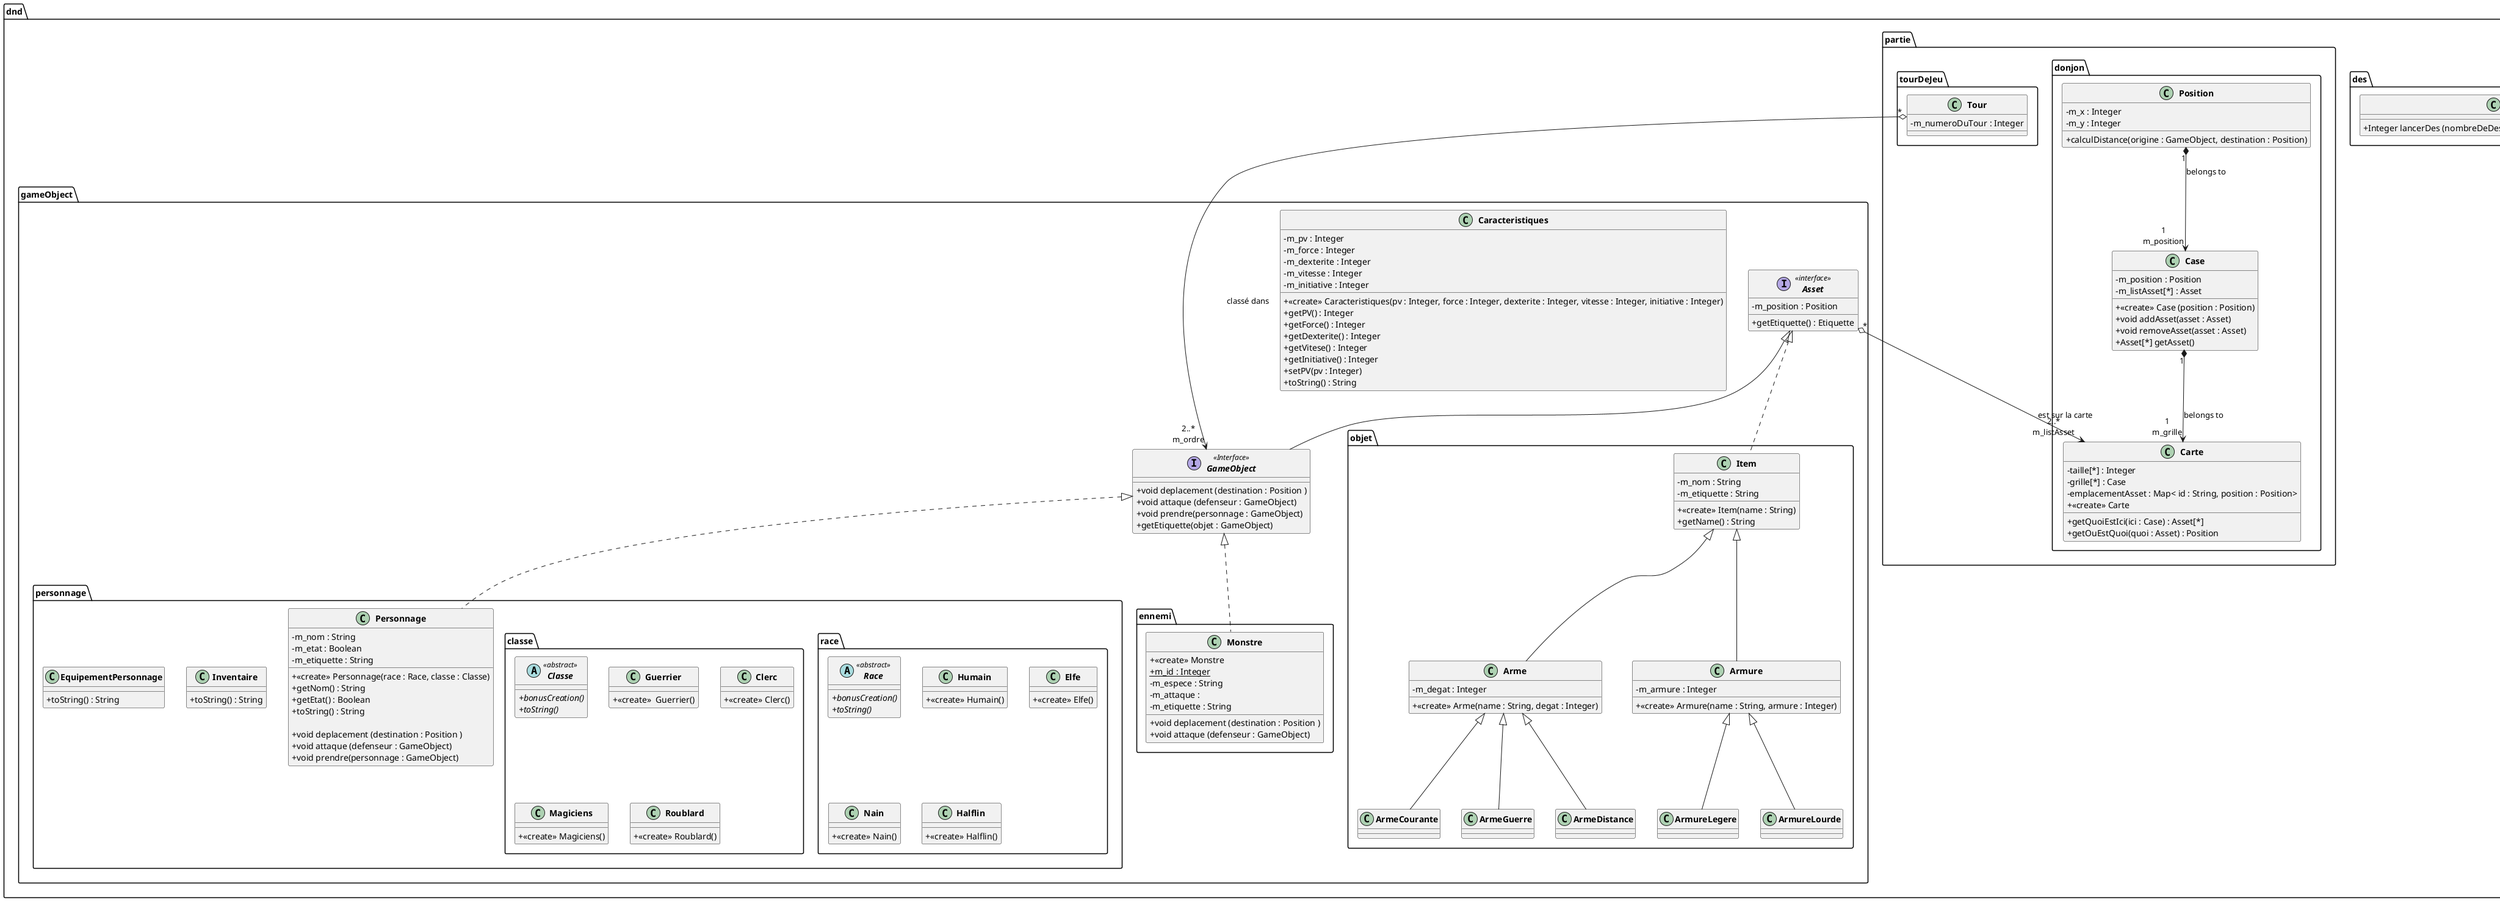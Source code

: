 @startuml

skinparam classAttributeIconSize 0
skinparam classFontStyle Bold
skinparam style strictuml hide empty members
'skinparam linetype ortho

'dnd/
'   des/
'   partie/
'       tourDeJeu/
'       donjon/
'   gameObject/
'       personnage/
'           race/
'           classe/
'       ennemi/
'       objet/


class Main
{

}

package dnd
{
    package des
    {
        class Des
        {
            +Integer lancerDes (nombreDeDes : Integer, nombreDeFace : Integer)
        }
    }

    package partie
    {
        package tourDeJeu
        {
            class Tour
            {
                -m_numeroDuTour : Integer
                '-m_ordre : [*] 'contient les monstres et personnages dans l'ordre de leur initiative
                ' methode déroulement du tour : appel des gameObject dans l'ordre d'initiative
                'methode qui enleve un monstre ou personnage mort de m_ordre
            }

        }

        package donjon
        {
            class Carte
            {
                -taille[*] : Integer
                -grille[*] : Case
                'grille est un tableau à 2 dimensions de case, grille[x][y] = case1; case1.m_x=x; case1.m_y=y
                -emplacementAsset : Map< id : String, position : Position>
                +<<create>> Carte
                ' un choix de carte par défaut
                ' instancie     taille de la carte et les cases
                '               position des obstacle
                '               creer les monstre
                '               positionne monstre et personnage
                '               positionne equipement
                '               phrases de contexte
                + getQuoiEstIci(ici : Case) : Asset[*]
                ' en arg: grille[case.m_position.m_x][case.m_position.m_y]
                ' on trouve la case qui correpsond a position1 avec : Case cs1 = getCase(position1); Puis on fait cs1.addAsset(), cs1.removeAsset()
                + getOuEstQuoi(quoi : Asset) : Position
                'vers emplacementAsset

            }

            class Case
            {
                -m_position : Position
                -m_listAsset[*] : Asset
                +<<create>> Case (position : Position)
                +void addAsset(asset : Asset)
                +void removeAsset(asset : Asset)
                +Asset[*] getAsset()
            }

            class Position
            {
                -m_x : Integer
                -m_y : Integer
                +calculDistance(origine : GameObject, destination : Position)
            }
        }
    }

    package gameObject
    {
        package personnage
        {
            package race
            {
                abstract class Race <<abstract>>
                {
                    +{abstract} bonusCreation()
                    +{abstract} toString()
                }

                class Humain
                {
                    +<<create>> Humain()
                }

                class Elfe
                {
                    +<<create>> Elfe()
                }

                class Nain
                {
                    +<<create>> Nain()
                }

                class Halflin
                {
                    +<<create>> Halflin()
                }
            }

            package classe
            {
                abstract class Classe <<abstract>>
                {
                    +{abstract} bonusCreation()
                    +{abstract} toString()
                }

                class Guerrier
                {
                    +<<create>>  Guerrier()
                }

                class Clerc
                {
                    +<<create>> Clerc()
                }

                class Magiciens
                {
                    +<<create>> Magiciens()
                }

                class Roublard
                {
                    +<<create>> Roublard()
                }
            }

            class Personnage implements  dnd.gameObject.GameObject
            {
                +<<create>> Personnage(race : Race, classe : Classe)
                - m_nom : String
                - m_etat : Boolean
                - m_etiquette : String
                ' Race : mettre une composition
                ' Classe : mettre une composition
                ' Inventaire d'équipements : mettre une composition
                ' Équipements : mettre une composition
                + getNom() : String
                + getEtat() : Boolean
                + toString() : String

                +void deplacement (destination : Position )
                +void attaque (defenseur : GameObject)
                +void prendre(personnage : GameObject)
            }

            class Inventaire
            {
                + toString() : String
            }

            class EquipementPersonnage
            {
                + toString() : String
            }
        }

        package ennemi
        {
            class Monstre implements dnd.gameObject.GameObject
            {
                +<<create>> Monstre
                + {static} m_id : Integer
                - m_espece : String
                - m_attaque :
                - m_etiquette : String
                ' Objet caractérisitique

                ' Faire une énumeration des especes pour acceder à leurs caractéristique
                +void deplacement (destination : Position )
                +void attaque (defenseur : GameObject)
            }
        }

        package objet
        {
            class Item implements dnd.gameObject.Asset
            {
                - m_nom : String
                - m_etiquette : String
                + <<create>> Item(name : String)
                + getName() : String
            }

            class Arme extends Item
            {
                - m_degat : Integer
                + <<create>> Arme(name : String, degat : Integer)
            }

            class Armure extends Item
            {
                - m_armure : Integer
                + <<create>> Armure(name : String, armure : Integer)
            }

            class ArmeCourante extends Arme
            {

            }

            class ArmeGuerre extends Arme
            {

            }

            class ArmeDistance extends Arme
            {

            }

            class ArmureLegere extends Armure
            {

            }

            class ArmureLourde extends Armure
            {

            }
        }

        interface Asset <<interface>>
        {
            -m_position : Position


            +getEtiquette() : Etiquette
        }

        interface GameObject <<Interface>> implements dnd.gameObject.Asset
        {
            +void deplacement (destination : Position )
            +void attaque (defenseur : GameObject)
            +void prendre(personnage : GameObject)
            +getEtiquette(objet : GameObject)
        }

        class Caracteristiques
        {
            ' Membres de la classe
            - m_pv : Integer
            - m_force : Integer
            - m_dexterite : Integer
            - m_vitesse : Integer
            - m_initiative : Integer
            ' Ctor
            + <<create>> Caracteristiques(pv : Integer, force : Integer, dexterite : Integer, vitesse : Integer, initiative : Integer)
            ' Getters
            + getPV() : Integer
            + getForce() : Integer
            + getDexterite() : Integer
            + getVitese() : Integer
            + getInitiative() : Integer
            ' Setters
            + setPV(pv : Integer)
            + toString() : String
        }
    }
}

'ARBORESCENCE et CLASSE
'dnd/
'   des/DES
'   partie/
'       tourDeJeu/TOUR
'       donjon/CARTE-CASE-POSITION
'   gameObject/ASSET-GAMEOBJECT-CARACTERISTIQUE
'       personnage/PERSONNAGE-INVENTAIRE-EQUIPEMENTPERSONNAGE
'           race/HUMAIN-ELFE-NAIN-HALFLIN
'           classe/GUERRIER-CLERC-MAGICIEN-ROUBLARD
'       ennemi/MONSTRE
'       objet/ITEM-ARME-ARMURE(et leurs impléments)


'Relations
dnd.gameObject.Asset "*" o--> "2..*\nm_listAsset" dnd.partie.donjon.Carte : est sur la carte

dnd.partie.tourDeJeu.Tour "*" o--> "2..*\nm_ordre" dnd.gameObject.GameObject : classé dans

dnd.partie.donjon.Position "1" *--> "1\nm_position" dnd.partie.donjon.Case : belongs to

dnd.partie.donjon.Case "1" *--> "1\nm_grille" dnd.partie.donjon.Carte : belongs to
'dnd.partie.donjon.Carte "*" *--> "- m_listeGameObjectPosition[*] : Position selon GameObject (hashmap)" dnd.GameObject.GameObject : possède
'dnd.partie.donjon.Carte "*" *--> "- m_listPositionGameObject[*] : GameObject selon la Position (hashmap)" dnd.GameObject.GameObject : possède

'dnd.partie.donjon.Position "1" *-->  "- m_position : Position" dnd.partie.donjon.Case

'dnd.gameObject.Personnage "*" *--> "1" dnd.gameObject.personnage.Race
'dnd.gameObject.Personnage "*" *--> dnd.gameObject.personnage.Classe
'dnd.gameObject.Personnage "*" *--> "1" dnd.gameObject.Caracteristiques : possède
'dnd.gameObject.Personnage "1" *--> "est équipé de" dnd.gameObject.personnage.EquipementPersonnage
'dnd.gameObject.Personnage "1" *--> "possède" dnd.gameObject.personnage.Inventaire : possède

'dnd.gameObject.personnage.Inventaire "*" o--  "*\n- m_items : Objets du personnage" dnd.gameObject.objet.Item : possède

'dnd.gameObject.personnage.EquipementPersonnage "1" o-- "- m_arme_equipee : Arme\n - m_armure_equipee : Armure" dnd.gameObject.objet.Item : est équipé de

'Race "*" *--> "Peut être" Humain
'Race "*" *--> "Peut être" Elfe
'Race "*" *--> "Peut être" Nain
'Race "*" *--> "Peut être" Halflin

'Classe "*" *--> "1" Guerrier : peut être
'Classe "*" *--> "1" Clerc : peut être
'Classe "*" *--> "1" Magiciens : peut être
'Classe "*" *--> "1" Roublard : peut être

' Item "*" *--> "- m_degat : (dé)\n- m_portee : Integer" ArmeCourante: contient des
' Item "*" *--> "- m_degat : (dé)\n- m_portee : Integer" ArmeGuerre: contient des
' Item "*" *--> "- m_degat : (dé)\n- m_portee : Integer" ArmeDistance: contient des
' Item "*" *--> "- m_armure : Integer" ArmureLegere: contient des
' Item "*" *--> "- " ArmureLourde: contient des

@enduml
